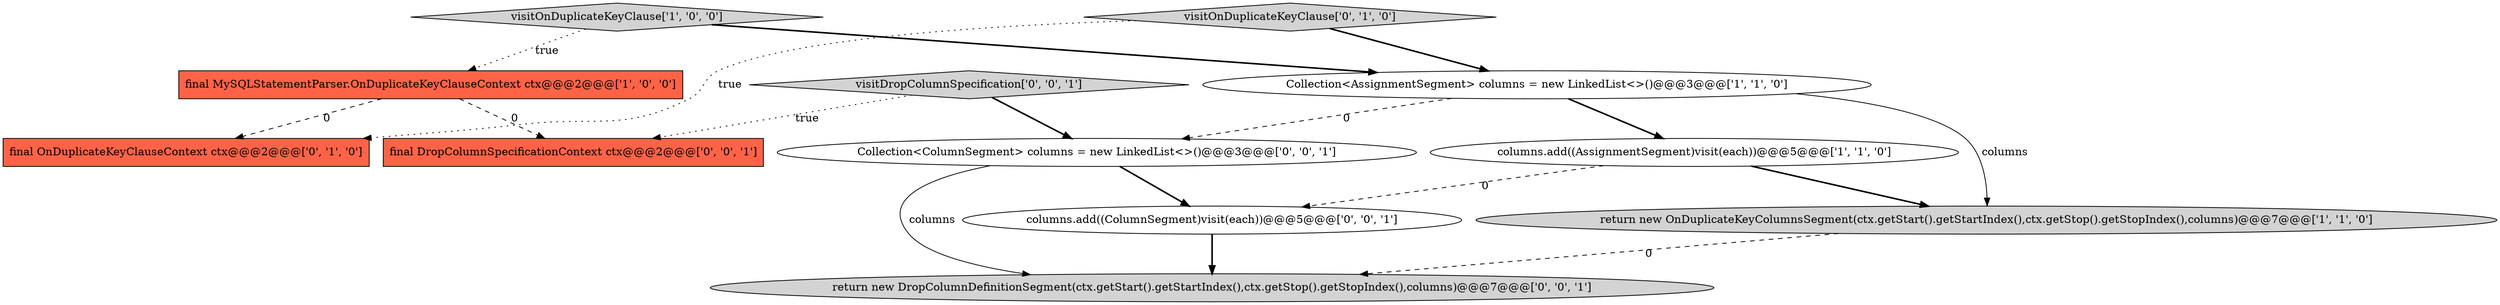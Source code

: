 digraph {
7 [style = filled, label = "columns.add((ColumnSegment)visit(each))@@@5@@@['0', '0', '1']", fillcolor = white, shape = ellipse image = "AAA0AAABBB3BBB"];
8 [style = filled, label = "Collection<ColumnSegment> columns = new LinkedList<>()@@@3@@@['0', '0', '1']", fillcolor = white, shape = ellipse image = "AAA0AAABBB3BBB"];
4 [style = filled, label = "return new OnDuplicateKeyColumnsSegment(ctx.getStart().getStartIndex(),ctx.getStop().getStopIndex(),columns)@@@7@@@['1', '1', '0']", fillcolor = lightgray, shape = ellipse image = "AAA0AAABBB1BBB"];
2 [style = filled, label = "visitOnDuplicateKeyClause['1', '0', '0']", fillcolor = lightgray, shape = diamond image = "AAA0AAABBB1BBB"];
3 [style = filled, label = "columns.add((AssignmentSegment)visit(each))@@@5@@@['1', '1', '0']", fillcolor = white, shape = ellipse image = "AAA0AAABBB1BBB"];
6 [style = filled, label = "final OnDuplicateKeyClauseContext ctx@@@2@@@['0', '1', '0']", fillcolor = tomato, shape = box image = "AAA1AAABBB2BBB"];
1 [style = filled, label = "Collection<AssignmentSegment> columns = new LinkedList<>()@@@3@@@['1', '1', '0']", fillcolor = white, shape = ellipse image = "AAA0AAABBB1BBB"];
9 [style = filled, label = "return new DropColumnDefinitionSegment(ctx.getStart().getStartIndex(),ctx.getStop().getStopIndex(),columns)@@@7@@@['0', '0', '1']", fillcolor = lightgray, shape = ellipse image = "AAA0AAABBB3BBB"];
5 [style = filled, label = "visitOnDuplicateKeyClause['0', '1', '0']", fillcolor = lightgray, shape = diamond image = "AAA0AAABBB2BBB"];
11 [style = filled, label = "final DropColumnSpecificationContext ctx@@@2@@@['0', '0', '1']", fillcolor = tomato, shape = box image = "AAA0AAABBB3BBB"];
10 [style = filled, label = "visitDropColumnSpecification['0', '0', '1']", fillcolor = lightgray, shape = diamond image = "AAA0AAABBB3BBB"];
0 [style = filled, label = "final MySQLStatementParser.OnDuplicateKeyClauseContext ctx@@@2@@@['1', '0', '0']", fillcolor = tomato, shape = box image = "AAA1AAABBB1BBB"];
1->3 [style = bold, label=""];
7->9 [style = bold, label=""];
5->6 [style = dotted, label="true"];
5->1 [style = bold, label=""];
1->8 [style = dashed, label="0"];
8->9 [style = solid, label="columns"];
4->9 [style = dashed, label="0"];
0->11 [style = dashed, label="0"];
2->0 [style = dotted, label="true"];
10->8 [style = bold, label=""];
10->11 [style = dotted, label="true"];
3->7 [style = dashed, label="0"];
3->4 [style = bold, label=""];
2->1 [style = bold, label=""];
1->4 [style = solid, label="columns"];
8->7 [style = bold, label=""];
0->6 [style = dashed, label="0"];
}
